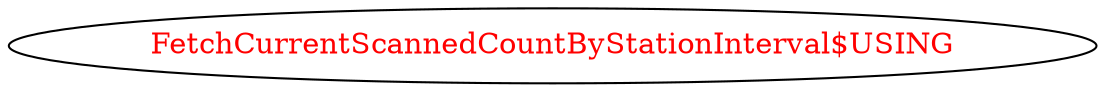 digraph dependencyGraph {
 concentrate=true;
 ranksep="2.0";
 rankdir="LR"; 
 splines="ortho";
"FetchCurrentScannedCountByStationInterval$USING" [fontcolor="red"];
}